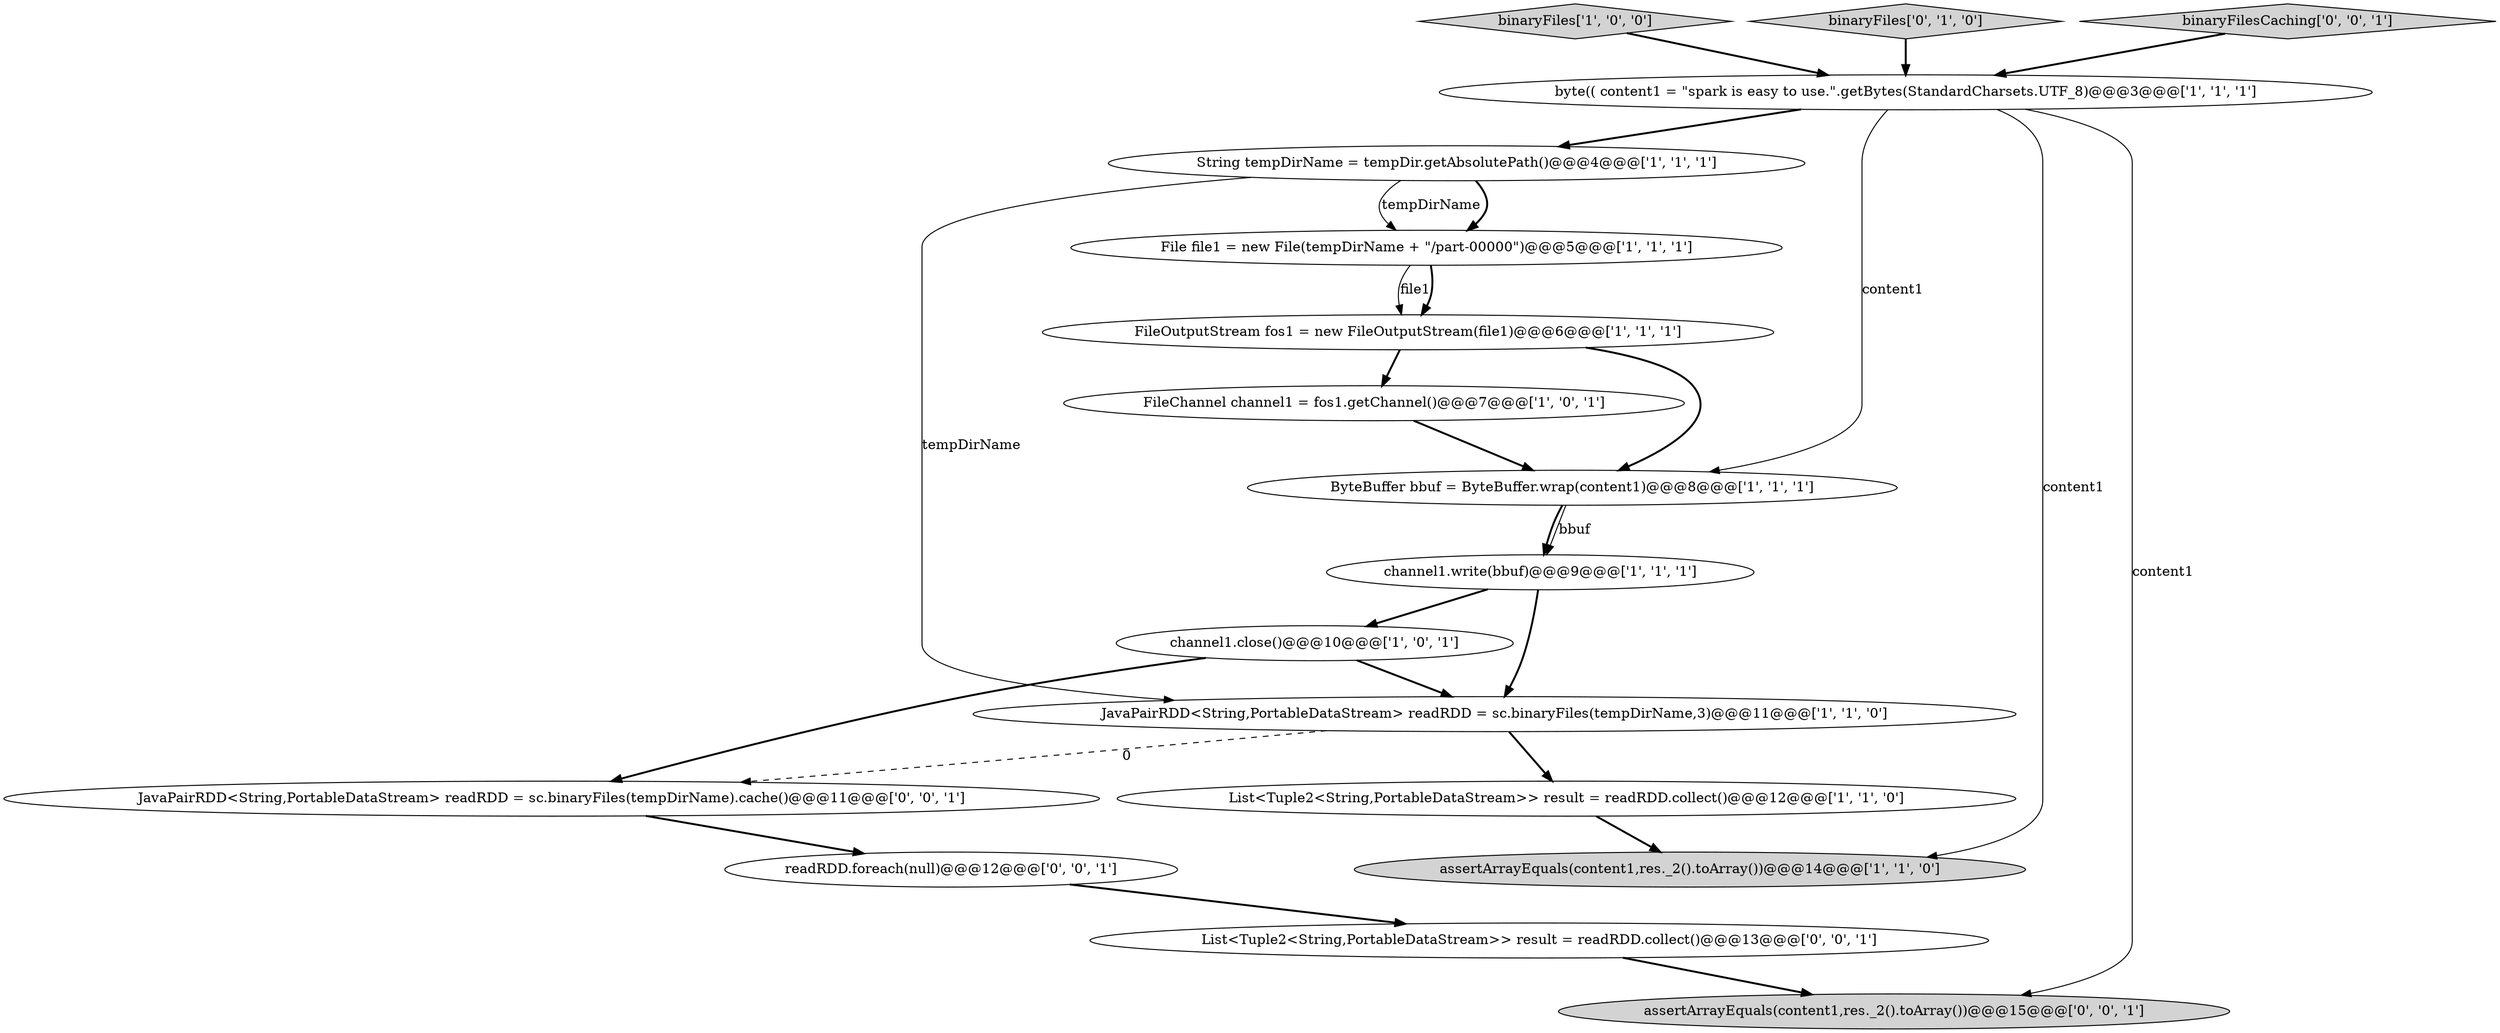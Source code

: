 digraph {
0 [style = filled, label = "channel1.write(bbuf)@@@9@@@['1', '1', '1']", fillcolor = white, shape = ellipse image = "AAA0AAABBB1BBB"];
8 [style = filled, label = "List<Tuple2<String,PortableDataStream>> result = readRDD.collect()@@@12@@@['1', '1', '0']", fillcolor = white, shape = ellipse image = "AAA0AAABBB1BBB"];
15 [style = filled, label = "JavaPairRDD<String,PortableDataStream> readRDD = sc.binaryFiles(tempDirName).cache()@@@11@@@['0', '0', '1']", fillcolor = white, shape = ellipse image = "AAA0AAABBB3BBB"];
11 [style = filled, label = "assertArrayEquals(content1,res._2().toArray())@@@14@@@['1', '1', '0']", fillcolor = lightgray, shape = ellipse image = "AAA0AAABBB1BBB"];
13 [style = filled, label = "assertArrayEquals(content1,res._2().toArray())@@@15@@@['0', '0', '1']", fillcolor = lightgray, shape = ellipse image = "AAA0AAABBB3BBB"];
16 [style = filled, label = "readRDD.foreach(null)@@@12@@@['0', '0', '1']", fillcolor = white, shape = ellipse image = "AAA0AAABBB3BBB"];
2 [style = filled, label = "ByteBuffer bbuf = ByteBuffer.wrap(content1)@@@8@@@['1', '1', '1']", fillcolor = white, shape = ellipse image = "AAA0AAABBB1BBB"];
10 [style = filled, label = "channel1.close()@@@10@@@['1', '0', '1']", fillcolor = white, shape = ellipse image = "AAA0AAABBB1BBB"];
1 [style = filled, label = "binaryFiles['1', '0', '0']", fillcolor = lightgray, shape = diamond image = "AAA0AAABBB1BBB"];
12 [style = filled, label = "binaryFiles['0', '1', '0']", fillcolor = lightgray, shape = diamond image = "AAA0AAABBB2BBB"];
5 [style = filled, label = "FileOutputStream fos1 = new FileOutputStream(file1)@@@6@@@['1', '1', '1']", fillcolor = white, shape = ellipse image = "AAA0AAABBB1BBB"];
14 [style = filled, label = "binaryFilesCaching['0', '0', '1']", fillcolor = lightgray, shape = diamond image = "AAA0AAABBB3BBB"];
7 [style = filled, label = "JavaPairRDD<String,PortableDataStream> readRDD = sc.binaryFiles(tempDirName,3)@@@11@@@['1', '1', '0']", fillcolor = white, shape = ellipse image = "AAA0AAABBB1BBB"];
17 [style = filled, label = "List<Tuple2<String,PortableDataStream>> result = readRDD.collect()@@@13@@@['0', '0', '1']", fillcolor = white, shape = ellipse image = "AAA0AAABBB3BBB"];
9 [style = filled, label = "String tempDirName = tempDir.getAbsolutePath()@@@4@@@['1', '1', '1']", fillcolor = white, shape = ellipse image = "AAA0AAABBB1BBB"];
3 [style = filled, label = "byte(( content1 = \"spark is easy to use.\".getBytes(StandardCharsets.UTF_8)@@@3@@@['1', '1', '1']", fillcolor = white, shape = ellipse image = "AAA0AAABBB1BBB"];
6 [style = filled, label = "FileChannel channel1 = fos1.getChannel()@@@7@@@['1', '0', '1']", fillcolor = white, shape = ellipse image = "AAA0AAABBB1BBB"];
4 [style = filled, label = "File file1 = new File(tempDirName + \"/part-00000\")@@@5@@@['1', '1', '1']", fillcolor = white, shape = ellipse image = "AAA0AAABBB1BBB"];
14->3 [style = bold, label=""];
10->15 [style = bold, label=""];
9->4 [style = bold, label=""];
1->3 [style = bold, label=""];
16->17 [style = bold, label=""];
7->8 [style = bold, label=""];
15->16 [style = bold, label=""];
3->13 [style = solid, label="content1"];
10->7 [style = bold, label=""];
0->7 [style = bold, label=""];
6->2 [style = bold, label=""];
3->9 [style = bold, label=""];
5->2 [style = bold, label=""];
0->10 [style = bold, label=""];
2->0 [style = bold, label=""];
2->0 [style = solid, label="bbuf"];
5->6 [style = bold, label=""];
3->11 [style = solid, label="content1"];
4->5 [style = solid, label="file1"];
7->15 [style = dashed, label="0"];
17->13 [style = bold, label=""];
12->3 [style = bold, label=""];
9->4 [style = solid, label="tempDirName"];
8->11 [style = bold, label=""];
4->5 [style = bold, label=""];
9->7 [style = solid, label="tempDirName"];
3->2 [style = solid, label="content1"];
}
